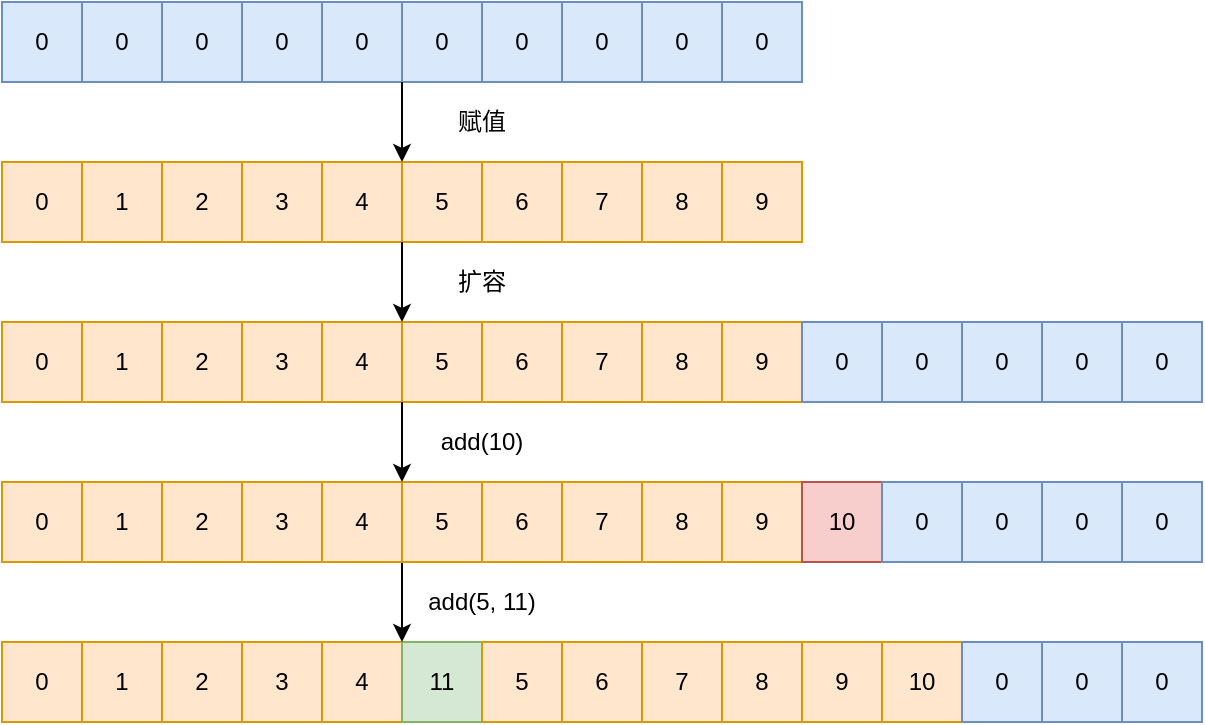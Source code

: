 <mxfile version="12.6.2" type="github">
  <diagram id="STMY978ME-MeC9b9FchS" name="Page-1">
    <mxGraphModel dx="1722" dy="962" grid="1" gridSize="10" guides="1" tooltips="1" connect="1" arrows="1" fold="1" page="1" pageScale="1" pageWidth="4681" pageHeight="3300" math="0" shadow="0">
      <root>
        <mxCell id="0"/>
        <mxCell id="1" parent="0"/>
        <mxCell id="3THO4AyM1_TK7ZMoMyT6-1" value="0" style="rounded=0;whiteSpace=wrap;html=1;fillColor=#ffe6cc;strokeColor=#d79b00;" vertex="1" parent="1">
          <mxGeometry x="120" y="200" width="40" height="40" as="geometry"/>
        </mxCell>
        <mxCell id="3THO4AyM1_TK7ZMoMyT6-2" value="1" style="rounded=0;whiteSpace=wrap;html=1;fillColor=#ffe6cc;strokeColor=#d79b00;" vertex="1" parent="1">
          <mxGeometry x="160" y="200" width="40" height="40" as="geometry"/>
        </mxCell>
        <mxCell id="3THO4AyM1_TK7ZMoMyT6-3" value="2" style="rounded=0;whiteSpace=wrap;html=1;fillColor=#ffe6cc;strokeColor=#d79b00;" vertex="1" parent="1">
          <mxGeometry x="200" y="200" width="40" height="40" as="geometry"/>
        </mxCell>
        <mxCell id="3THO4AyM1_TK7ZMoMyT6-4" value="3" style="rounded=0;whiteSpace=wrap;html=1;fillColor=#ffe6cc;strokeColor=#d79b00;" vertex="1" parent="1">
          <mxGeometry x="240" y="200" width="40" height="40" as="geometry"/>
        </mxCell>
        <mxCell id="3THO4AyM1_TK7ZMoMyT6-5" value="4" style="rounded=0;whiteSpace=wrap;html=1;fillColor=#ffe6cc;strokeColor=#d79b00;" vertex="1" parent="1">
          <mxGeometry x="280" y="200" width="40" height="40" as="geometry"/>
        </mxCell>
        <mxCell id="3THO4AyM1_TK7ZMoMyT6-6" value="5" style="rounded=0;whiteSpace=wrap;html=1;fillColor=#ffe6cc;strokeColor=#d79b00;" vertex="1" parent="1">
          <mxGeometry x="320" y="200" width="40" height="40" as="geometry"/>
        </mxCell>
        <mxCell id="3THO4AyM1_TK7ZMoMyT6-7" value="6" style="rounded=0;whiteSpace=wrap;html=1;fillColor=#ffe6cc;strokeColor=#d79b00;" vertex="1" parent="1">
          <mxGeometry x="360" y="200" width="40" height="40" as="geometry"/>
        </mxCell>
        <mxCell id="3THO4AyM1_TK7ZMoMyT6-8" value="7" style="rounded=0;whiteSpace=wrap;html=1;fillColor=#ffe6cc;strokeColor=#d79b00;" vertex="1" parent="1">
          <mxGeometry x="400" y="200" width="40" height="40" as="geometry"/>
        </mxCell>
        <mxCell id="3THO4AyM1_TK7ZMoMyT6-9" value="8" style="rounded=0;whiteSpace=wrap;html=1;fillColor=#ffe6cc;strokeColor=#d79b00;" vertex="1" parent="1">
          <mxGeometry x="440" y="200" width="40" height="40" as="geometry"/>
        </mxCell>
        <mxCell id="3THO4AyM1_TK7ZMoMyT6-10" value="9" style="rounded=0;whiteSpace=wrap;html=1;fillColor=#ffe6cc;strokeColor=#d79b00;" vertex="1" parent="1">
          <mxGeometry x="480" y="200" width="40" height="40" as="geometry"/>
        </mxCell>
        <mxCell id="3THO4AyM1_TK7ZMoMyT6-21" value="0" style="rounded=0;whiteSpace=wrap;html=1;fillColor=#ffe6cc;strokeColor=#d79b00;" vertex="1" parent="1">
          <mxGeometry x="120" y="280" width="40" height="40" as="geometry"/>
        </mxCell>
        <mxCell id="3THO4AyM1_TK7ZMoMyT6-22" value="1" style="rounded=0;whiteSpace=wrap;html=1;fillColor=#ffe6cc;strokeColor=#d79b00;" vertex="1" parent="1">
          <mxGeometry x="160" y="280" width="40" height="40" as="geometry"/>
        </mxCell>
        <mxCell id="3THO4AyM1_TK7ZMoMyT6-23" value="2" style="rounded=0;whiteSpace=wrap;html=1;fillColor=#ffe6cc;strokeColor=#d79b00;" vertex="1" parent="1">
          <mxGeometry x="200" y="280" width="40" height="40" as="geometry"/>
        </mxCell>
        <mxCell id="3THO4AyM1_TK7ZMoMyT6-24" value="3" style="rounded=0;whiteSpace=wrap;html=1;fillColor=#ffe6cc;strokeColor=#d79b00;" vertex="1" parent="1">
          <mxGeometry x="240" y="280" width="40" height="40" as="geometry"/>
        </mxCell>
        <mxCell id="3THO4AyM1_TK7ZMoMyT6-25" value="4" style="rounded=0;whiteSpace=wrap;html=1;fillColor=#ffe6cc;strokeColor=#d79b00;" vertex="1" parent="1">
          <mxGeometry x="280" y="280" width="40" height="40" as="geometry"/>
        </mxCell>
        <mxCell id="3THO4AyM1_TK7ZMoMyT6-26" value="5" style="rounded=0;whiteSpace=wrap;html=1;fillColor=#ffe6cc;strokeColor=#d79b00;" vertex="1" parent="1">
          <mxGeometry x="320" y="280" width="40" height="40" as="geometry"/>
        </mxCell>
        <mxCell id="3THO4AyM1_TK7ZMoMyT6-27" value="6" style="rounded=0;whiteSpace=wrap;html=1;fillColor=#ffe6cc;strokeColor=#d79b00;" vertex="1" parent="1">
          <mxGeometry x="360" y="280" width="40" height="40" as="geometry"/>
        </mxCell>
        <mxCell id="3THO4AyM1_TK7ZMoMyT6-28" value="7" style="rounded=0;whiteSpace=wrap;html=1;fillColor=#ffe6cc;strokeColor=#d79b00;" vertex="1" parent="1">
          <mxGeometry x="400" y="280" width="40" height="40" as="geometry"/>
        </mxCell>
        <mxCell id="3THO4AyM1_TK7ZMoMyT6-29" value="8" style="rounded=0;whiteSpace=wrap;html=1;fillColor=#ffe6cc;strokeColor=#d79b00;" vertex="1" parent="1">
          <mxGeometry x="440" y="280" width="40" height="40" as="geometry"/>
        </mxCell>
        <mxCell id="3THO4AyM1_TK7ZMoMyT6-30" value="9" style="rounded=0;whiteSpace=wrap;html=1;fillColor=#ffe6cc;strokeColor=#d79b00;" vertex="1" parent="1">
          <mxGeometry x="480" y="280" width="40" height="40" as="geometry"/>
        </mxCell>
        <mxCell id="3THO4AyM1_TK7ZMoMyT6-31" value="0" style="rounded=0;whiteSpace=wrap;html=1;fillColor=#dae8fc;strokeColor=#6c8ebf;" vertex="1" parent="1">
          <mxGeometry x="520" y="280" width="40" height="40" as="geometry"/>
        </mxCell>
        <mxCell id="3THO4AyM1_TK7ZMoMyT6-32" value="0" style="rounded=0;whiteSpace=wrap;html=1;fillColor=#dae8fc;strokeColor=#6c8ebf;" vertex="1" parent="1">
          <mxGeometry x="560" y="280" width="40" height="40" as="geometry"/>
        </mxCell>
        <mxCell id="3THO4AyM1_TK7ZMoMyT6-33" value="0" style="rounded=0;whiteSpace=wrap;html=1;fillColor=#dae8fc;strokeColor=#6c8ebf;" vertex="1" parent="1">
          <mxGeometry x="600" y="280" width="40" height="40" as="geometry"/>
        </mxCell>
        <mxCell id="3THO4AyM1_TK7ZMoMyT6-34" value="0" style="rounded=0;whiteSpace=wrap;html=1;fillColor=#dae8fc;strokeColor=#6c8ebf;" vertex="1" parent="1">
          <mxGeometry x="640" y="280" width="40" height="40" as="geometry"/>
        </mxCell>
        <mxCell id="3THO4AyM1_TK7ZMoMyT6-35" value="0" style="rounded=0;whiteSpace=wrap;html=1;fillColor=#dae8fc;strokeColor=#6c8ebf;" vertex="1" parent="1">
          <mxGeometry x="680" y="280" width="40" height="40" as="geometry"/>
        </mxCell>
        <mxCell id="3THO4AyM1_TK7ZMoMyT6-36" value="" style="endArrow=classic;html=1;entryX=1;entryY=0;entryDx=0;entryDy=0;exitX=0;exitY=1;exitDx=0;exitDy=0;" edge="1" parent="1" source="3THO4AyM1_TK7ZMoMyT6-6" target="3THO4AyM1_TK7ZMoMyT6-25">
          <mxGeometry width="50" height="50" relative="1" as="geometry">
            <mxPoint x="120" y="390" as="sourcePoint"/>
            <mxPoint x="170" y="340" as="targetPoint"/>
          </mxGeometry>
        </mxCell>
        <mxCell id="3THO4AyM1_TK7ZMoMyT6-37" value="0" style="rounded=0;whiteSpace=wrap;html=1;fillColor=#ffe6cc;strokeColor=#d79b00;" vertex="1" parent="1">
          <mxGeometry x="120" y="440" width="40" height="40" as="geometry"/>
        </mxCell>
        <mxCell id="3THO4AyM1_TK7ZMoMyT6-38" value="1" style="rounded=0;whiteSpace=wrap;html=1;fillColor=#ffe6cc;strokeColor=#d79b00;" vertex="1" parent="1">
          <mxGeometry x="160" y="440" width="40" height="40" as="geometry"/>
        </mxCell>
        <mxCell id="3THO4AyM1_TK7ZMoMyT6-39" value="2" style="rounded=0;whiteSpace=wrap;html=1;fillColor=#ffe6cc;strokeColor=#d79b00;" vertex="1" parent="1">
          <mxGeometry x="200" y="440" width="40" height="40" as="geometry"/>
        </mxCell>
        <mxCell id="3THO4AyM1_TK7ZMoMyT6-40" value="3" style="rounded=0;whiteSpace=wrap;html=1;fillColor=#ffe6cc;strokeColor=#d79b00;" vertex="1" parent="1">
          <mxGeometry x="240" y="440" width="40" height="40" as="geometry"/>
        </mxCell>
        <mxCell id="3THO4AyM1_TK7ZMoMyT6-41" value="4" style="rounded=0;whiteSpace=wrap;html=1;fillColor=#ffe6cc;strokeColor=#d79b00;" vertex="1" parent="1">
          <mxGeometry x="280" y="440" width="40" height="40" as="geometry"/>
        </mxCell>
        <mxCell id="3THO4AyM1_TK7ZMoMyT6-42" value="11" style="rounded=0;whiteSpace=wrap;html=1;fillColor=#d5e8d4;strokeColor=#82b366;" vertex="1" parent="1">
          <mxGeometry x="320" y="440" width="40" height="40" as="geometry"/>
        </mxCell>
        <mxCell id="3THO4AyM1_TK7ZMoMyT6-43" value="5" style="rounded=0;whiteSpace=wrap;html=1;fillColor=#ffe6cc;strokeColor=#d79b00;" vertex="1" parent="1">
          <mxGeometry x="360" y="440" width="40" height="40" as="geometry"/>
        </mxCell>
        <mxCell id="3THO4AyM1_TK7ZMoMyT6-44" value="6" style="rounded=0;whiteSpace=wrap;html=1;fillColor=#ffe6cc;strokeColor=#d79b00;" vertex="1" parent="1">
          <mxGeometry x="400" y="440" width="40" height="40" as="geometry"/>
        </mxCell>
        <mxCell id="3THO4AyM1_TK7ZMoMyT6-45" value="7" style="rounded=0;whiteSpace=wrap;html=1;fillColor=#ffe6cc;strokeColor=#d79b00;" vertex="1" parent="1">
          <mxGeometry x="440" y="440" width="40" height="40" as="geometry"/>
        </mxCell>
        <mxCell id="3THO4AyM1_TK7ZMoMyT6-46" value="8" style="rounded=0;whiteSpace=wrap;html=1;fillColor=#ffe6cc;strokeColor=#d79b00;" vertex="1" parent="1">
          <mxGeometry x="480" y="440" width="40" height="40" as="geometry"/>
        </mxCell>
        <mxCell id="3THO4AyM1_TK7ZMoMyT6-47" value="9" style="rounded=0;whiteSpace=wrap;html=1;fillColor=#ffe6cc;strokeColor=#d79b00;" vertex="1" parent="1">
          <mxGeometry x="520" y="440" width="40" height="40" as="geometry"/>
        </mxCell>
        <mxCell id="3THO4AyM1_TK7ZMoMyT6-48" value="10" style="rounded=0;whiteSpace=wrap;html=1;fillColor=#ffe6cc;strokeColor=#d79b00;" vertex="1" parent="1">
          <mxGeometry x="560" y="440" width="40" height="40" as="geometry"/>
        </mxCell>
        <mxCell id="3THO4AyM1_TK7ZMoMyT6-49" value="0" style="rounded=0;whiteSpace=wrap;html=1;fillColor=#dae8fc;strokeColor=#6c8ebf;" vertex="1" parent="1">
          <mxGeometry x="600" y="440" width="40" height="40" as="geometry"/>
        </mxCell>
        <mxCell id="3THO4AyM1_TK7ZMoMyT6-50" value="0" style="rounded=0;whiteSpace=wrap;html=1;fillColor=#dae8fc;strokeColor=#6c8ebf;" vertex="1" parent="1">
          <mxGeometry x="640" y="440" width="40" height="40" as="geometry"/>
        </mxCell>
        <mxCell id="3THO4AyM1_TK7ZMoMyT6-51" value="0" style="rounded=0;whiteSpace=wrap;html=1;fillColor=#dae8fc;strokeColor=#6c8ebf;" vertex="1" parent="1">
          <mxGeometry x="680" y="440" width="40" height="40" as="geometry"/>
        </mxCell>
        <mxCell id="3THO4AyM1_TK7ZMoMyT6-52" value="" style="endArrow=classic;html=1;entryX=1;entryY=0;entryDx=0;entryDy=0;exitX=0;exitY=1;exitDx=0;exitDy=0;" edge="1" parent="1" source="3THO4AyM1_TK7ZMoMyT6-60">
          <mxGeometry width="50" height="50" relative="1" as="geometry">
            <mxPoint x="320" y="360" as="sourcePoint"/>
            <mxPoint x="320" y="440" as="targetPoint"/>
          </mxGeometry>
        </mxCell>
        <mxCell id="3THO4AyM1_TK7ZMoMyT6-53" value="add(10)" style="text;html=1;strokeColor=none;fillColor=none;align=center;verticalAlign=middle;whiteSpace=wrap;rounded=0;" vertex="1" parent="1">
          <mxGeometry x="330" y="330" width="60" height="20" as="geometry"/>
        </mxCell>
        <mxCell id="3THO4AyM1_TK7ZMoMyT6-54" value="add(5, 11)" style="text;html=1;strokeColor=none;fillColor=none;align=center;verticalAlign=middle;whiteSpace=wrap;rounded=0;" vertex="1" parent="1">
          <mxGeometry x="330" y="410" width="60" height="20" as="geometry"/>
        </mxCell>
        <mxCell id="3THO4AyM1_TK7ZMoMyT6-55" value="0" style="rounded=0;whiteSpace=wrap;html=1;fillColor=#ffe6cc;strokeColor=#d79b00;" vertex="1" parent="1">
          <mxGeometry x="120" y="360" width="40" height="40" as="geometry"/>
        </mxCell>
        <mxCell id="3THO4AyM1_TK7ZMoMyT6-56" value="1" style="rounded=0;whiteSpace=wrap;html=1;fillColor=#ffe6cc;strokeColor=#d79b00;" vertex="1" parent="1">
          <mxGeometry x="160" y="360" width="40" height="40" as="geometry"/>
        </mxCell>
        <mxCell id="3THO4AyM1_TK7ZMoMyT6-57" value="2" style="rounded=0;whiteSpace=wrap;html=1;fillColor=#ffe6cc;strokeColor=#d79b00;" vertex="1" parent="1">
          <mxGeometry x="200" y="360" width="40" height="40" as="geometry"/>
        </mxCell>
        <mxCell id="3THO4AyM1_TK7ZMoMyT6-58" value="3" style="rounded=0;whiteSpace=wrap;html=1;fillColor=#ffe6cc;strokeColor=#d79b00;" vertex="1" parent="1">
          <mxGeometry x="240" y="360" width="40" height="40" as="geometry"/>
        </mxCell>
        <mxCell id="3THO4AyM1_TK7ZMoMyT6-59" value="4" style="rounded=0;whiteSpace=wrap;html=1;fillColor=#ffe6cc;strokeColor=#d79b00;" vertex="1" parent="1">
          <mxGeometry x="280" y="360" width="40" height="40" as="geometry"/>
        </mxCell>
        <mxCell id="3THO4AyM1_TK7ZMoMyT6-60" value="5" style="rounded=0;whiteSpace=wrap;html=1;fillColor=#ffe6cc;strokeColor=#d79b00;" vertex="1" parent="1">
          <mxGeometry x="320" y="360" width="40" height="40" as="geometry"/>
        </mxCell>
        <mxCell id="3THO4AyM1_TK7ZMoMyT6-61" value="6" style="rounded=0;whiteSpace=wrap;html=1;fillColor=#ffe6cc;strokeColor=#d79b00;" vertex="1" parent="1">
          <mxGeometry x="360" y="360" width="40" height="40" as="geometry"/>
        </mxCell>
        <mxCell id="3THO4AyM1_TK7ZMoMyT6-62" value="7" style="rounded=0;whiteSpace=wrap;html=1;fillColor=#ffe6cc;strokeColor=#d79b00;" vertex="1" parent="1">
          <mxGeometry x="400" y="360" width="40" height="40" as="geometry"/>
        </mxCell>
        <mxCell id="3THO4AyM1_TK7ZMoMyT6-63" value="8" style="rounded=0;whiteSpace=wrap;html=1;fillColor=#ffe6cc;strokeColor=#d79b00;" vertex="1" parent="1">
          <mxGeometry x="440" y="360" width="40" height="40" as="geometry"/>
        </mxCell>
        <mxCell id="3THO4AyM1_TK7ZMoMyT6-64" value="9" style="rounded=0;whiteSpace=wrap;html=1;fillColor=#ffe6cc;strokeColor=#d79b00;" vertex="1" parent="1">
          <mxGeometry x="480" y="360" width="40" height="40" as="geometry"/>
        </mxCell>
        <mxCell id="3THO4AyM1_TK7ZMoMyT6-65" value="10" style="rounded=0;whiteSpace=wrap;html=1;fillColor=#f8cecc;strokeColor=#b85450;" vertex="1" parent="1">
          <mxGeometry x="520" y="360" width="40" height="40" as="geometry"/>
        </mxCell>
        <mxCell id="3THO4AyM1_TK7ZMoMyT6-66" value="0" style="rounded=0;whiteSpace=wrap;html=1;fillColor=#dae8fc;strokeColor=#6c8ebf;" vertex="1" parent="1">
          <mxGeometry x="560" y="360" width="40" height="40" as="geometry"/>
        </mxCell>
        <mxCell id="3THO4AyM1_TK7ZMoMyT6-67" value="0" style="rounded=0;whiteSpace=wrap;html=1;fillColor=#dae8fc;strokeColor=#6c8ebf;" vertex="1" parent="1">
          <mxGeometry x="600" y="360" width="40" height="40" as="geometry"/>
        </mxCell>
        <mxCell id="3THO4AyM1_TK7ZMoMyT6-68" value="0" style="rounded=0;whiteSpace=wrap;html=1;fillColor=#dae8fc;strokeColor=#6c8ebf;" vertex="1" parent="1">
          <mxGeometry x="640" y="360" width="40" height="40" as="geometry"/>
        </mxCell>
        <mxCell id="3THO4AyM1_TK7ZMoMyT6-69" value="0" style="rounded=0;whiteSpace=wrap;html=1;fillColor=#dae8fc;strokeColor=#6c8ebf;" vertex="1" parent="1">
          <mxGeometry x="680" y="360" width="40" height="40" as="geometry"/>
        </mxCell>
        <mxCell id="3THO4AyM1_TK7ZMoMyT6-70" value="" style="endArrow=classic;html=1;entryX=1;entryY=0;entryDx=0;entryDy=0;exitX=0;exitY=1;exitDx=0;exitDy=0;" edge="1" parent="1">
          <mxGeometry width="50" height="50" relative="1" as="geometry">
            <mxPoint x="320" y="320" as="sourcePoint"/>
            <mxPoint x="320" y="360" as="targetPoint"/>
          </mxGeometry>
        </mxCell>
        <mxCell id="3THO4AyM1_TK7ZMoMyT6-71" value="扩容" style="text;html=1;strokeColor=none;fillColor=none;align=center;verticalAlign=middle;whiteSpace=wrap;rounded=0;" vertex="1" parent="1">
          <mxGeometry x="330" y="250" width="60" height="20" as="geometry"/>
        </mxCell>
        <mxCell id="3THO4AyM1_TK7ZMoMyT6-72" value="0" style="rounded=0;whiteSpace=wrap;html=1;fillColor=#dae8fc;strokeColor=#6c8ebf;" vertex="1" parent="1">
          <mxGeometry x="120" y="120" width="40" height="40" as="geometry"/>
        </mxCell>
        <mxCell id="3THO4AyM1_TK7ZMoMyT6-73" value="0" style="rounded=0;whiteSpace=wrap;html=1;fillColor=#dae8fc;strokeColor=#6c8ebf;" vertex="1" parent="1">
          <mxGeometry x="160" y="120" width="40" height="40" as="geometry"/>
        </mxCell>
        <mxCell id="3THO4AyM1_TK7ZMoMyT6-74" value="0" style="rounded=0;whiteSpace=wrap;html=1;fillColor=#dae8fc;strokeColor=#6c8ebf;" vertex="1" parent="1">
          <mxGeometry x="200" y="120" width="40" height="40" as="geometry"/>
        </mxCell>
        <mxCell id="3THO4AyM1_TK7ZMoMyT6-75" value="0" style="rounded=0;whiteSpace=wrap;html=1;fillColor=#dae8fc;strokeColor=#6c8ebf;" vertex="1" parent="1">
          <mxGeometry x="240" y="120" width="40" height="40" as="geometry"/>
        </mxCell>
        <mxCell id="3THO4AyM1_TK7ZMoMyT6-76" value="0" style="rounded=0;whiteSpace=wrap;html=1;fillColor=#dae8fc;strokeColor=#6c8ebf;" vertex="1" parent="1">
          <mxGeometry x="280" y="120" width="40" height="40" as="geometry"/>
        </mxCell>
        <mxCell id="3THO4AyM1_TK7ZMoMyT6-77" value="0" style="rounded=0;whiteSpace=wrap;html=1;fillColor=#dae8fc;strokeColor=#6c8ebf;" vertex="1" parent="1">
          <mxGeometry x="320" y="120" width="40" height="40" as="geometry"/>
        </mxCell>
        <mxCell id="3THO4AyM1_TK7ZMoMyT6-78" value="0" style="rounded=0;whiteSpace=wrap;html=1;fillColor=#dae8fc;strokeColor=#6c8ebf;" vertex="1" parent="1">
          <mxGeometry x="360" y="120" width="40" height="40" as="geometry"/>
        </mxCell>
        <mxCell id="3THO4AyM1_TK7ZMoMyT6-79" value="0" style="rounded=0;whiteSpace=wrap;html=1;fillColor=#dae8fc;strokeColor=#6c8ebf;" vertex="1" parent="1">
          <mxGeometry x="400" y="120" width="40" height="40" as="geometry"/>
        </mxCell>
        <mxCell id="3THO4AyM1_TK7ZMoMyT6-80" value="0" style="rounded=0;whiteSpace=wrap;html=1;fillColor=#dae8fc;strokeColor=#6c8ebf;" vertex="1" parent="1">
          <mxGeometry x="440" y="120" width="40" height="40" as="geometry"/>
        </mxCell>
        <mxCell id="3THO4AyM1_TK7ZMoMyT6-81" value="0" style="rounded=0;whiteSpace=wrap;html=1;fillColor=#dae8fc;strokeColor=#6c8ebf;" vertex="1" parent="1">
          <mxGeometry x="480" y="120" width="40" height="40" as="geometry"/>
        </mxCell>
        <mxCell id="3THO4AyM1_TK7ZMoMyT6-82" value="" style="endArrow=classic;html=1;entryX=1;entryY=0;entryDx=0;entryDy=0;exitX=0;exitY=1;exitDx=0;exitDy=0;" edge="1" parent="1">
          <mxGeometry width="50" height="50" relative="1" as="geometry">
            <mxPoint x="320" y="160" as="sourcePoint"/>
            <mxPoint x="320" y="200" as="targetPoint"/>
          </mxGeometry>
        </mxCell>
        <mxCell id="3THO4AyM1_TK7ZMoMyT6-83" value="赋值" style="text;html=1;strokeColor=none;fillColor=none;align=center;verticalAlign=middle;whiteSpace=wrap;rounded=0;" vertex="1" parent="1">
          <mxGeometry x="330" y="170" width="60" height="20" as="geometry"/>
        </mxCell>
      </root>
    </mxGraphModel>
  </diagram>
</mxfile>
